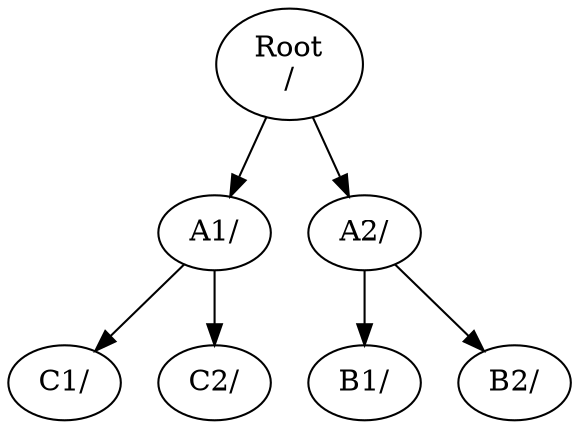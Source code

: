 // $FreeBSD: doc/pl_PL.ISO8859-2/books/handbook/basics/example-dir5.dot,v 1.1 2006/11/10 11:46:09 therek Exp $

digraph directory {
	root [label="Root\n/"];
	root -> "A1/" -> "C1/";
	"A1/" -> "C2/";
	root -> "A2/" -> "B1/";
	"A2/" -> "B2/";
}
